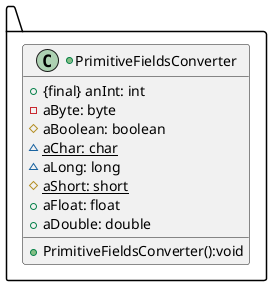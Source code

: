 @startuml
package .. {
	+class PrimitiveFieldsConverter{
	+{final} anInt: int
	- aByte: byte
	# aBoolean: boolean
	~{static} aChar: char
	~ aLong: long
	#{static} aShort: short
	+ aFloat: float
	+ aDouble: double
	+PrimitiveFieldsConverter():void
	}

}
@enduml